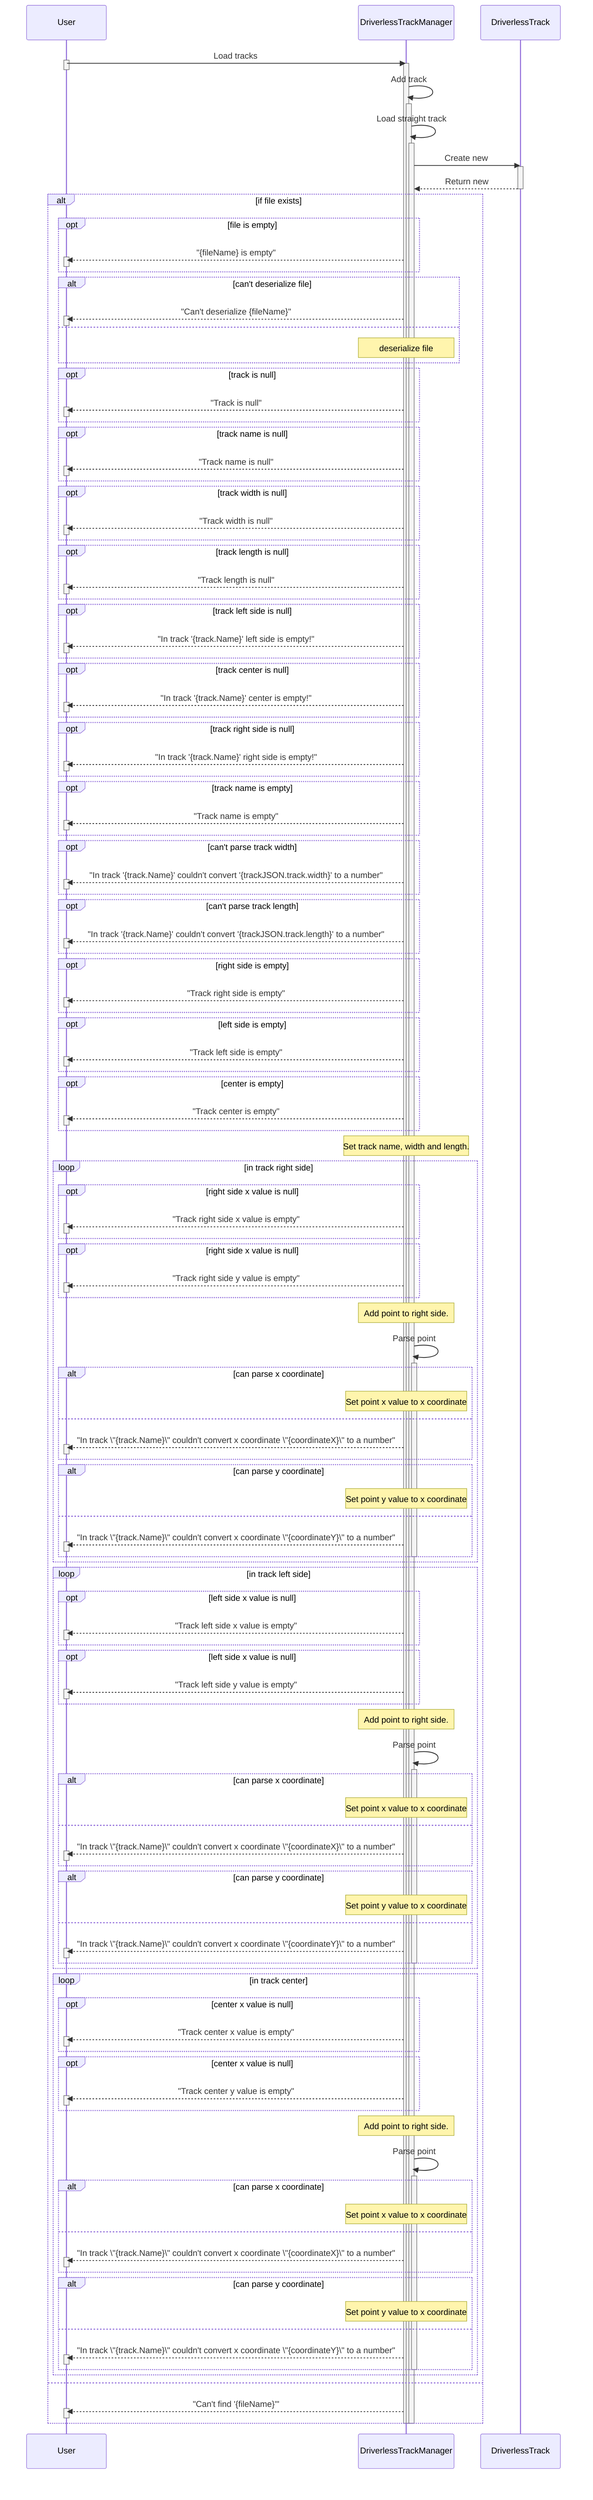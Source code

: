 sequenceDiagram
  participant User
  participant DriverlessTrackManager
  participant DriverlessTrack

  User ->> DriverlessTrackManager: Load tracks
  activate User
  deactivate User
  activate DriverlessTrackManager
    %% DriverlessTrackManager - row 26
    DriverlessTrackManager ->> DriverlessTrackManager: Add track
    activate DriverlessTrackManager
      DriverlessTrackManager ->> DriverlessTrackManager: Load straight track
      activate DriverlessTrackManager
        %% DriverlessTrackManager - row 54
        DriverlessTrackManager ->> DriverlessTrack: Create new
        activate DriverlessTrack
          DriverlessTrack -->> DriverlessTrackManager: Return new
        deactivate DriverlessTrack

        %% DriverlessTrackManager - row 56
        alt if file exists
          %% DriverlessTrackManager - row 58
          opt file is empty
            DriverlessTrackManager -->> User: "{fileName} is empty"
            activate User
            deactivate User
          end

          %% DriverlessTrackManager - row 67
          alt can't deserialize file
            DriverlessTrackManager -->> User: "Can't deserialize {fileName}"
            activate User
            deactivate User
          else
            Note over DriverlessTrackManager: deserialize file
          end

          %% DriverlessTrackManager - row 76
          opt track is null
            DriverlessTrackManager -->> User: "Track is null"
            activate User
            deactivate User
          end

          %% DriverlessTrackManager - row 81
          opt track name is null
            DriverlessTrackManager -->> User: "Track name is null"
            activate User
            deactivate User
          end

          %% DriverlessTrackManager - row 86
          opt track width is null
            DriverlessTrackManager -->> User: "Track width is null"
            activate User
            deactivate User
          end

          %% DriverlessTrackManager - row 91
          opt track length is null
            DriverlessTrackManager -->> User: "Track length is null"
            activate User
            deactivate User
          end

          %% DriverlessTrackManager - row 96
          opt track left side is null
            DriverlessTrackManager -->> User: "In track '{track.Name}' left side is empty!"
            activate User
            deactivate User
          end

          %% DriverlessTrackManager - row 101
          opt track center is null
            DriverlessTrackManager -->> User: "In track '{track.Name}' center is empty!"
            activate User
            deactivate User
          end

          %% DriverlessTrackManager - row 106
          opt track right side is null
            DriverlessTrackManager -->> User: "In track '{track.Name}' right side is empty!"
            activate User
            deactivate User
          end

          %% DriverlessTrackManager - row 111
          opt track name is empty
            DriverlessTrackManager -->> User: "Track name is empty"
            activate User
            deactivate User
          end

          %% DriverlessTrackManager - row 116
          opt can't parse track width
            DriverlessTrackManager -->> User: "In track '{track.Name}' couldn't convert '{trackJSON.track.width}' to a number"
            activate User
            deactivate User
          end

          %% DriverlessTrackManager - row 121
          opt can't parse track length
            DriverlessTrackManager -->> User: "In track '{track.Name}' couldn't convert '{trackJSON.track.length}' to a number"
            activate User
            deactivate User
          end

          %% DriverlessTrackManager - row 126
          opt right side is empty
            DriverlessTrackManager -->> User: "Track right side is empty"
            activate User
            deactivate User
          end

          %% DriverlessTrackManager - row 131
          opt left side is empty
            DriverlessTrackManager -->> User: "Track left side is empty"
            activate User
            deactivate User
          end

          %% DriverlessTrackManager - row 136
          opt center is empty
            DriverlessTrackManager -->> User: "Track center is empty"
            activate User
            deactivate User
          end

          Note over DriverlessTrackManager: Set track name, width and length.

          %% DriverlessTrackManager - row 145
          loop in track right side
            %% DriverlessTrackManager - row 147
            opt right side x value is null
              DriverlessTrackManager -->> User: "Track right side x value is empty"
              activate User
              deactivate User
            end

            %% DriverlessTrackManager - row 152
            opt right side x value is null
              DriverlessTrackManager -->> User: "Track right side y value is empty"
              activate User
              deactivate User
            end

            %% DriverlessTrackManager - row 157
            Note over DriverlessTrackManager: Add point to right side.

            %% DriverlessTrackManager - row 157
            DriverlessTrackManager ->> DriverlessTrackManager: Parse point
            activate DriverlessTrackManager
              %% DriverlessTrackManager - row 225
              alt can parse x coordinate
                Note over DriverlessTrackManager: Set point x value to x coordinate
              else
                DriverlessTrackManager -->> User: "In track \"{track.Name}\" couldn't convert x coordinate \"{coordinateX}\" to a number"
                activate User
                deactivate User
              end

              %% DriverlessTrackManager - row 234
              alt can parse y coordinate
                Note over DriverlessTrackManager: Set point y value to x coordinate
              else
                DriverlessTrackManager -->> User: "In track \"{track.Name}\" couldn't convert x coordinate \"{coordinateY}\" to a number"
                activate User
                deactivate User
              end
            deactivate DriverlessTrackManager
          end

          %% DriverlessTrackManager - row 160
          loop in track left side
            %% DriverlessTrackManager - row 160
            opt left side x value is null
              DriverlessTrackManager -->> User: "Track left side x value is empty"
              activate User
              deactivate User
            end

            %% DriverlessTrackManager - row 167
            opt left side x value is null
              DriverlessTrackManager -->> User: "Track left side y value is empty"
              activate User
              deactivate User
            end

             %% DriverlessTrackManager - row 157
            Note over DriverlessTrackManager: Add point to right side.

            %% DriverlessTrackManager - row 172
            DriverlessTrackManager ->> DriverlessTrackManager: Parse point
            activate DriverlessTrackManager
              %% DriverlessTrackManager - row 225
              alt can parse x coordinate
                Note over DriverlessTrackManager: Set point x value to x coordinate
              else
                DriverlessTrackManager -->> User: "In track \"{track.Name}\" couldn't convert x coordinate \"{coordinateX}\" to a number"
                activate User
                deactivate User
              end

              %% DriverlessTrackManager - row 234
              alt can parse y coordinate
                Note over DriverlessTrackManager: Set point y value to x coordinate
              else
                DriverlessTrackManager -->> User: "In track \"{track.Name}\" couldn't convert x coordinate \"{coordinateY}\" to a number"
                activate User
                deactivate User
              end
            deactivate DriverlessTrackManager
          end

          %% DriverlessTrackManager - row 175
          loop in track center
            %% DriverlessTrackManager - row 177
            opt center x value is null
              DriverlessTrackManager -->> User: "Track center x value is empty"
              activate User
              deactivate User
            end

            %% DriverlessTrackManager - row 182
            opt center x value is null
              DriverlessTrackManager -->> User: "Track center y value is empty"
              activate User
              deactivate User
            end

             %% DriverlessTrackManager - row 157
            Note over DriverlessTrackManager: Add point to right side.

            %% DriverlessTrackManager - row 187
            DriverlessTrackManager ->> DriverlessTrackManager: Parse point
            activate DriverlessTrackManager
              %% DriverlessTrackManager - row 225
              alt can parse x coordinate
                Note over DriverlessTrackManager: Set point x value to x coordinate
              else
                DriverlessTrackManager -->> User: "In track \"{track.Name}\" couldn't convert x coordinate \"{coordinateX}\" to a number"
                activate User
                deactivate User
              end

              %% DriverlessTrackManager - row 234
              alt can parse y coordinate
                Note over DriverlessTrackManager: Set point y value to x coordinate
              else
                DriverlessTrackManager -->> User: "In track \"{track.Name}\" couldn't convert x coordinate \"{coordinateY}\" to a number"
                activate User
                deactivate User
              end
            deactivate DriverlessTrackManager
          end

        else
          DriverlessTrackManager -->> User: "Can't find '{fileName}'"
          activate User
          deactivate User
        end
        
      deactivate DriverlessTrackManager
    deactivate DriverlessTrackManager
  deactivate DriverlessTrackManager
